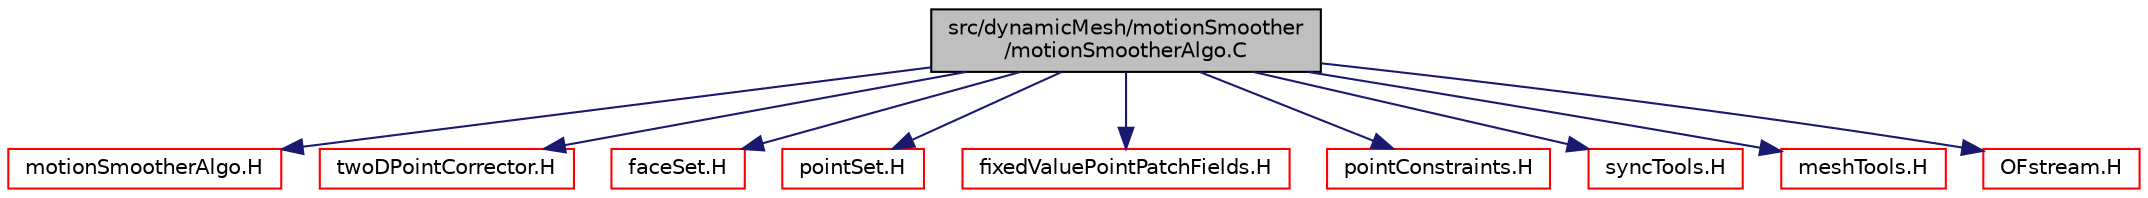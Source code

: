 digraph "src/dynamicMesh/motionSmoother/motionSmootherAlgo.C"
{
  bgcolor="transparent";
  edge [fontname="Helvetica",fontsize="10",labelfontname="Helvetica",labelfontsize="10"];
  node [fontname="Helvetica",fontsize="10",shape=record];
  Node1 [label="src/dynamicMesh/motionSmoother\l/motionSmootherAlgo.C",height=0.2,width=0.4,color="black", fillcolor="grey75", style="filled", fontcolor="black"];
  Node1 -> Node2 [color="midnightblue",fontsize="10",style="solid",fontname="Helvetica"];
  Node2 [label="motionSmootherAlgo.H",height=0.2,width=0.4,color="red",URL="$a04828.html"];
  Node1 -> Node3 [color="midnightblue",fontsize="10",style="solid",fontname="Helvetica"];
  Node3 [label="twoDPointCorrector.H",height=0.2,width=0.4,color="red",URL="$a07504.html"];
  Node1 -> Node4 [color="midnightblue",fontsize="10",style="solid",fontname="Helvetica"];
  Node4 [label="faceSet.H",height=0.2,width=0.4,color="red",URL="$a07456.html"];
  Node1 -> Node5 [color="midnightblue",fontsize="10",style="solid",fontname="Helvetica"];
  Node5 [label="pointSet.H",height=0.2,width=0.4,color="red",URL="$a07460.html"];
  Node1 -> Node6 [color="midnightblue",fontsize="10",style="solid",fontname="Helvetica"];
  Node6 [label="fixedValuePointPatchFields.H",height=0.2,width=0.4,color="red",URL="$a08063.html"];
  Node1 -> Node7 [color="midnightblue",fontsize="10",style="solid",fontname="Helvetica"];
  Node7 [label="pointConstraints.H",height=0.2,width=0.4,color="red",URL="$a06152.html"];
  Node1 -> Node8 [color="midnightblue",fontsize="10",style="solid",fontname="Helvetica"];
  Node8 [label="syncTools.H",height=0.2,width=0.4,color="red",URL="$a08677.html"];
  Node1 -> Node9 [color="midnightblue",fontsize="10",style="solid",fontname="Helvetica"];
  Node9 [label="meshTools.H",height=0.2,width=0.4,color="red",URL="$a07303.html"];
  Node1 -> Node10 [color="midnightblue",fontsize="10",style="solid",fontname="Helvetica"];
  Node10 [label="OFstream.H",height=0.2,width=0.4,color="red",URL="$a07771.html"];
}
